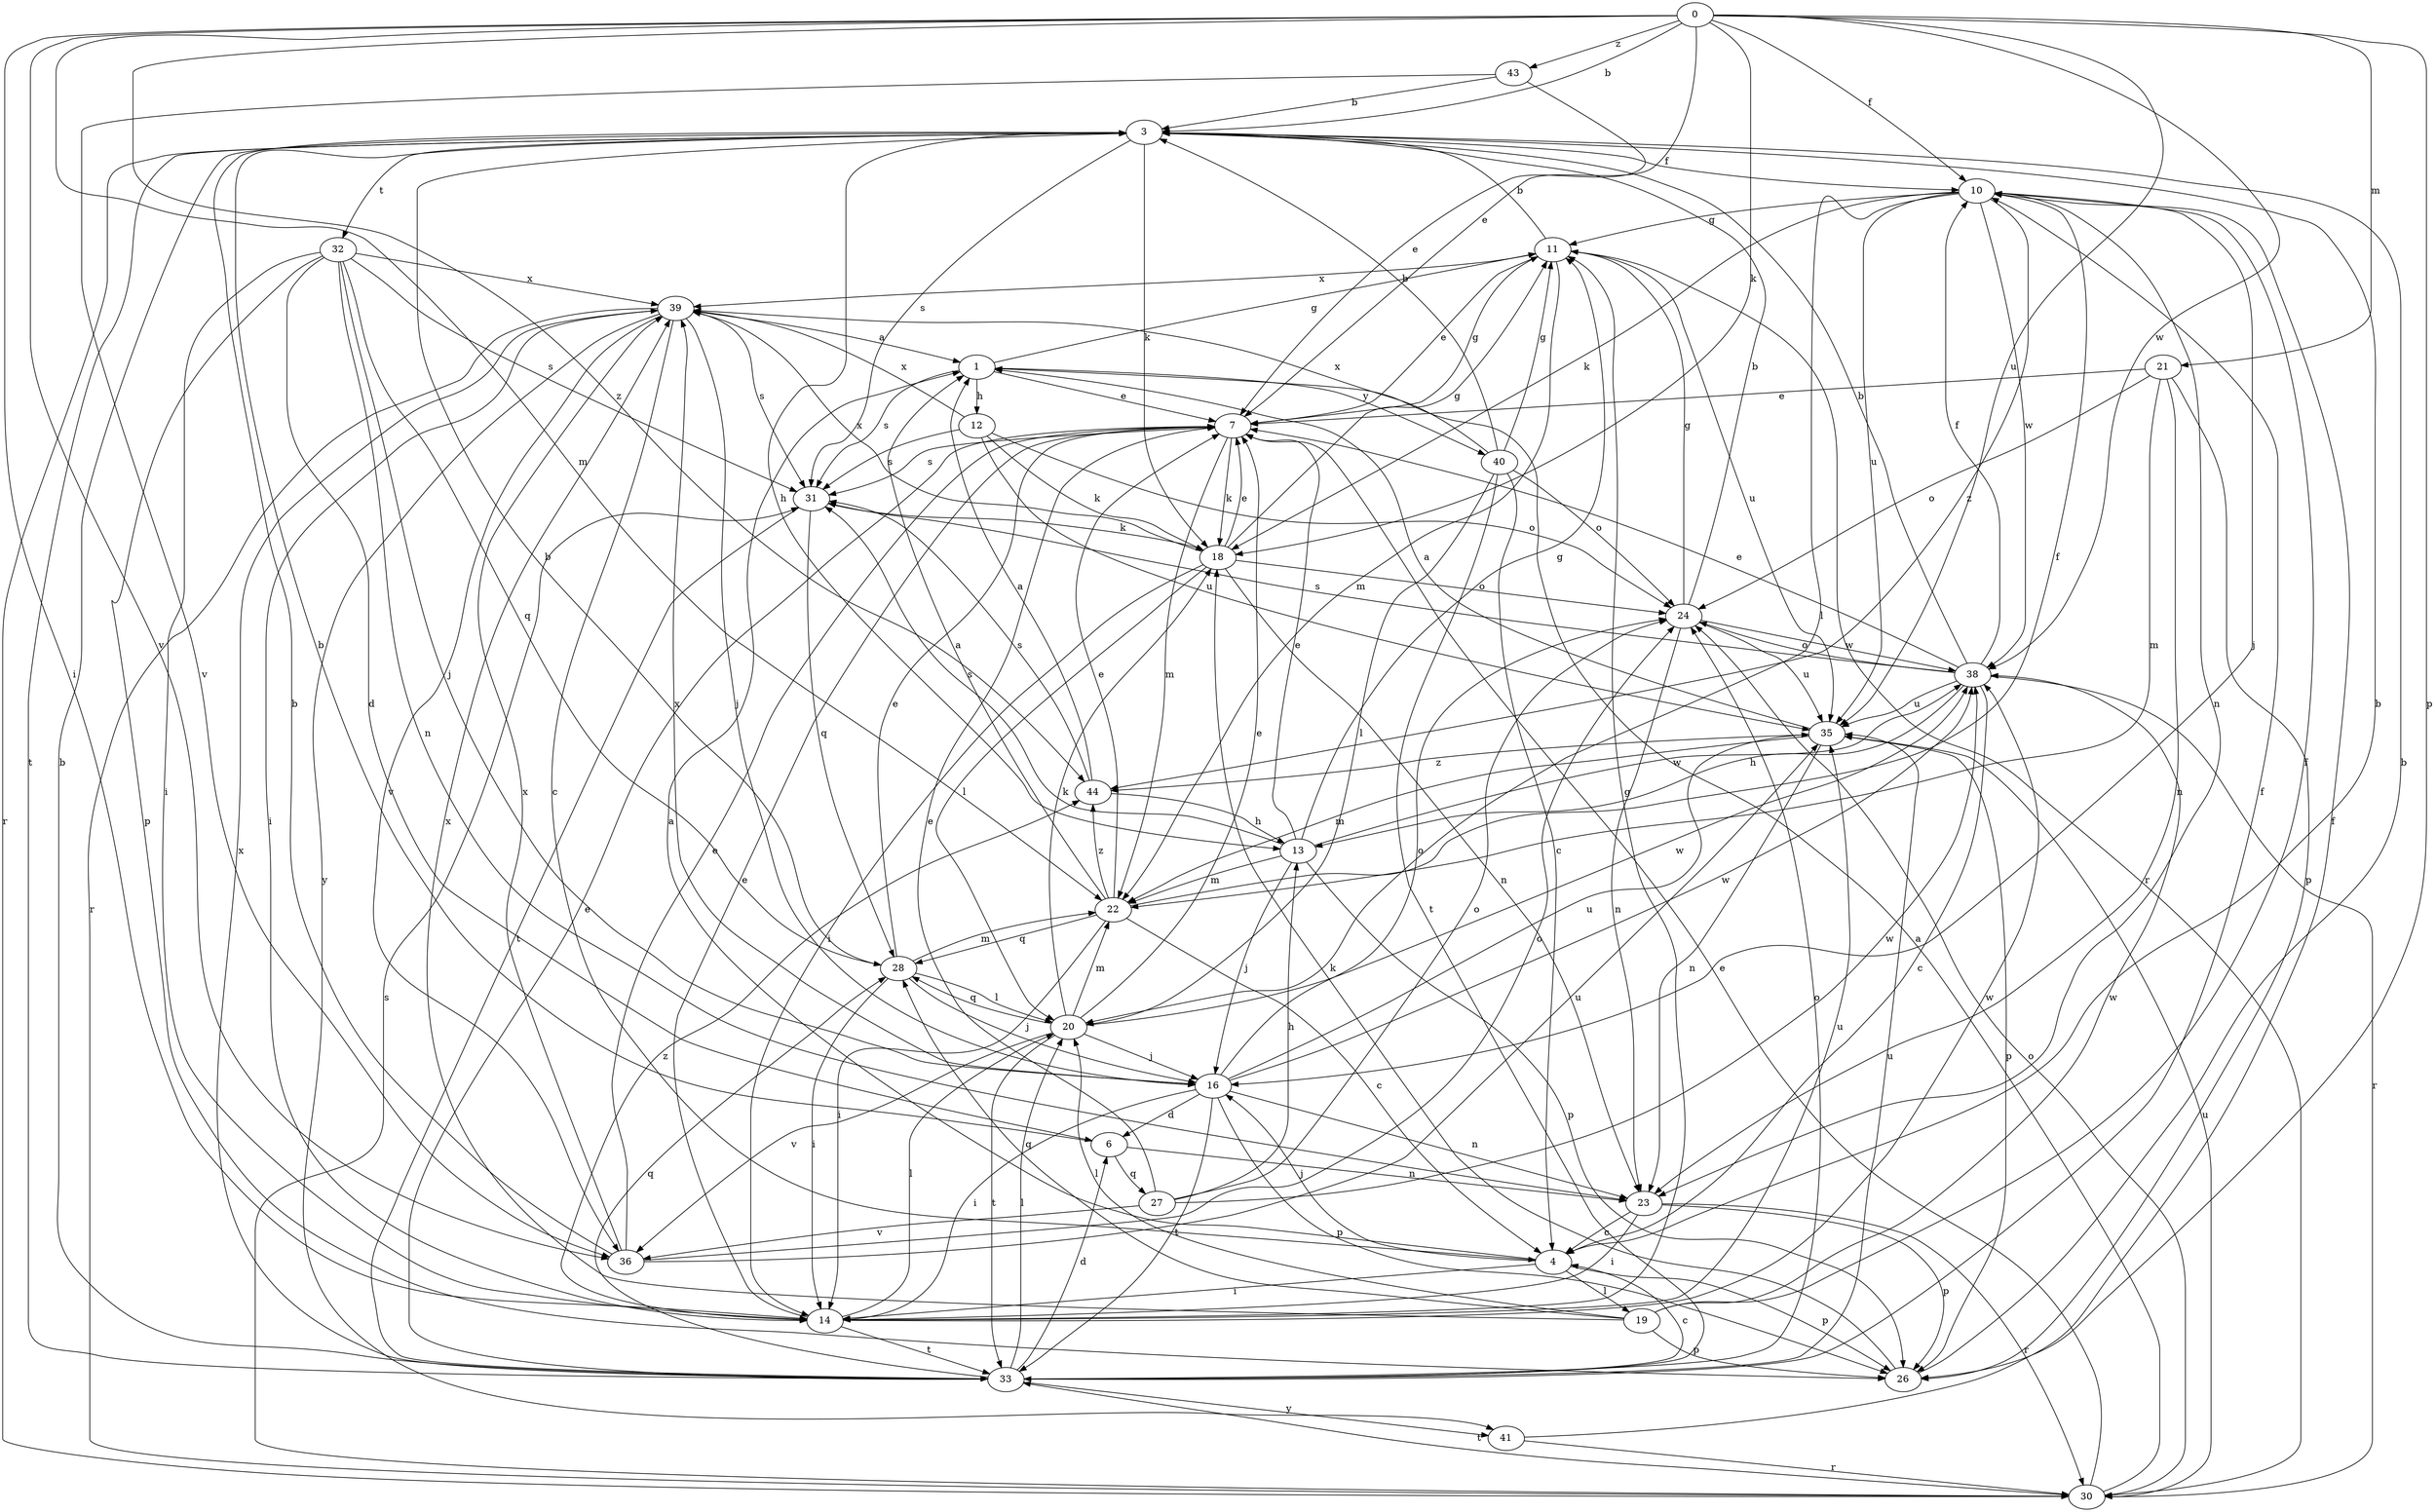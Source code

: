 strict digraph  {
0;
1;
3;
4;
6;
7;
10;
11;
12;
13;
14;
16;
18;
19;
20;
21;
22;
23;
24;
26;
27;
28;
30;
31;
32;
33;
35;
36;
38;
39;
40;
41;
43;
44;
0 -> 3  [label=b];
0 -> 7  [label=e];
0 -> 10  [label=f];
0 -> 14  [label=i];
0 -> 18  [label=k];
0 -> 21  [label=m];
0 -> 22  [label=m];
0 -> 26  [label=p];
0 -> 35  [label=u];
0 -> 36  [label=v];
0 -> 38  [label=w];
0 -> 43  [label=z];
0 -> 44  [label=z];
1 -> 7  [label=e];
1 -> 11  [label=g];
1 -> 12  [label=h];
1 -> 31  [label=s];
1 -> 40  [label=y];
3 -> 10  [label=f];
3 -> 13  [label=h];
3 -> 18  [label=k];
3 -> 30  [label=r];
3 -> 31  [label=s];
3 -> 32  [label=t];
3 -> 33  [label=t];
4 -> 1  [label=a];
4 -> 3  [label=b];
4 -> 14  [label=i];
4 -> 16  [label=j];
4 -> 19  [label=l];
4 -> 26  [label=p];
6 -> 3  [label=b];
6 -> 23  [label=n];
6 -> 27  [label=q];
7 -> 11  [label=g];
7 -> 18  [label=k];
7 -> 22  [label=m];
7 -> 31  [label=s];
10 -> 11  [label=g];
10 -> 16  [label=j];
10 -> 18  [label=k];
10 -> 20  [label=l];
10 -> 23  [label=n];
10 -> 35  [label=u];
10 -> 38  [label=w];
10 -> 44  [label=z];
11 -> 3  [label=b];
11 -> 7  [label=e];
11 -> 22  [label=m];
11 -> 30  [label=r];
11 -> 35  [label=u];
11 -> 39  [label=x];
12 -> 18  [label=k];
12 -> 24  [label=o];
12 -> 31  [label=s];
12 -> 35  [label=u];
12 -> 39  [label=x];
13 -> 7  [label=e];
13 -> 11  [label=g];
13 -> 16  [label=j];
13 -> 22  [label=m];
13 -> 26  [label=p];
13 -> 31  [label=s];
13 -> 38  [label=w];
14 -> 7  [label=e];
14 -> 11  [label=g];
14 -> 20  [label=l];
14 -> 33  [label=t];
14 -> 35  [label=u];
14 -> 38  [label=w];
14 -> 44  [label=z];
16 -> 6  [label=d];
16 -> 14  [label=i];
16 -> 23  [label=n];
16 -> 24  [label=o];
16 -> 26  [label=p];
16 -> 33  [label=t];
16 -> 35  [label=u];
16 -> 38  [label=w];
16 -> 39  [label=x];
18 -> 7  [label=e];
18 -> 11  [label=g];
18 -> 14  [label=i];
18 -> 20  [label=l];
18 -> 23  [label=n];
18 -> 24  [label=o];
18 -> 39  [label=x];
19 -> 10  [label=f];
19 -> 20  [label=l];
19 -> 26  [label=p];
19 -> 28  [label=q];
19 -> 38  [label=w];
19 -> 39  [label=x];
20 -> 7  [label=e];
20 -> 16  [label=j];
20 -> 18  [label=k];
20 -> 22  [label=m];
20 -> 28  [label=q];
20 -> 33  [label=t];
20 -> 36  [label=v];
20 -> 38  [label=w];
21 -> 7  [label=e];
21 -> 22  [label=m];
21 -> 23  [label=n];
21 -> 24  [label=o];
21 -> 26  [label=p];
22 -> 1  [label=a];
22 -> 4  [label=c];
22 -> 7  [label=e];
22 -> 10  [label=f];
22 -> 14  [label=i];
22 -> 28  [label=q];
22 -> 44  [label=z];
23 -> 4  [label=c];
23 -> 14  [label=i];
23 -> 26  [label=p];
23 -> 30  [label=r];
24 -> 3  [label=b];
24 -> 11  [label=g];
24 -> 23  [label=n];
24 -> 35  [label=u];
24 -> 38  [label=w];
26 -> 3  [label=b];
26 -> 18  [label=k];
27 -> 7  [label=e];
27 -> 13  [label=h];
27 -> 24  [label=o];
27 -> 36  [label=v];
27 -> 38  [label=w];
28 -> 3  [label=b];
28 -> 7  [label=e];
28 -> 14  [label=i];
28 -> 16  [label=j];
28 -> 20  [label=l];
28 -> 22  [label=m];
30 -> 1  [label=a];
30 -> 7  [label=e];
30 -> 24  [label=o];
30 -> 31  [label=s];
30 -> 33  [label=t];
30 -> 35  [label=u];
31 -> 18  [label=k];
31 -> 28  [label=q];
31 -> 33  [label=t];
32 -> 6  [label=d];
32 -> 14  [label=i];
32 -> 16  [label=j];
32 -> 23  [label=n];
32 -> 26  [label=p];
32 -> 28  [label=q];
32 -> 31  [label=s];
32 -> 39  [label=x];
33 -> 3  [label=b];
33 -> 4  [label=c];
33 -> 6  [label=d];
33 -> 7  [label=e];
33 -> 10  [label=f];
33 -> 20  [label=l];
33 -> 24  [label=o];
33 -> 28  [label=q];
33 -> 35  [label=u];
33 -> 39  [label=x];
33 -> 41  [label=y];
35 -> 1  [label=a];
35 -> 22  [label=m];
35 -> 23  [label=n];
35 -> 26  [label=p];
35 -> 44  [label=z];
36 -> 3  [label=b];
36 -> 7  [label=e];
36 -> 24  [label=o];
36 -> 35  [label=u];
36 -> 39  [label=x];
38 -> 3  [label=b];
38 -> 4  [label=c];
38 -> 7  [label=e];
38 -> 10  [label=f];
38 -> 13  [label=h];
38 -> 24  [label=o];
38 -> 30  [label=r];
38 -> 31  [label=s];
38 -> 35  [label=u];
39 -> 1  [label=a];
39 -> 4  [label=c];
39 -> 14  [label=i];
39 -> 16  [label=j];
39 -> 30  [label=r];
39 -> 31  [label=s];
39 -> 36  [label=v];
39 -> 41  [label=y];
40 -> 3  [label=b];
40 -> 4  [label=c];
40 -> 11  [label=g];
40 -> 20  [label=l];
40 -> 24  [label=o];
40 -> 33  [label=t];
40 -> 39  [label=x];
41 -> 10  [label=f];
41 -> 30  [label=r];
43 -> 3  [label=b];
43 -> 7  [label=e];
43 -> 36  [label=v];
44 -> 1  [label=a];
44 -> 13  [label=h];
44 -> 31  [label=s];
}
